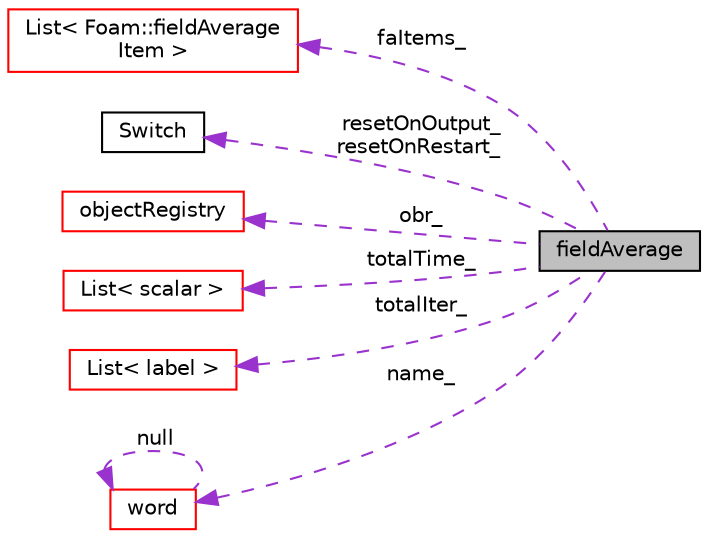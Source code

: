 digraph "fieldAverage"
{
  bgcolor="transparent";
  edge [fontname="Helvetica",fontsize="10",labelfontname="Helvetica",labelfontsize="10"];
  node [fontname="Helvetica",fontsize="10",shape=record];
  rankdir="LR";
  Node1 [label="fieldAverage",height=0.2,width=0.4,color="black", fillcolor="grey75", style="filled", fontcolor="black"];
  Node2 -> Node1 [dir="back",color="darkorchid3",fontsize="10",style="dashed",label=" faItems_" ,fontname="Helvetica"];
  Node2 [label="List\< Foam::fieldAverage\lItem \>",height=0.2,width=0.4,color="red",URL="$a01355.html"];
  Node3 -> Node1 [dir="back",color="darkorchid3",fontsize="10",style="dashed",label=" resetOnOutput_\nresetOnRestart_" ,fontname="Helvetica"];
  Node3 [label="Switch",height=0.2,width=0.4,color="black",URL="$a02504.html",tooltip="A simple wrapper around bool so that it can be read as a word: true/false, on/off, yes/no, y/n, t/f, or none. "];
  Node4 -> Node1 [dir="back",color="darkorchid3",fontsize="10",style="dashed",label=" obr_" ,fontname="Helvetica"];
  Node4 [label="objectRegistry",height=0.2,width=0.4,color="red",URL="$a01678.html",tooltip="Registry of regIOobjects. "];
  Node5 -> Node1 [dir="back",color="darkorchid3",fontsize="10",style="dashed",label=" totalTime_" ,fontname="Helvetica"];
  Node5 [label="List\< scalar \>",height=0.2,width=0.4,color="red",URL="$a01355.html"];
  Node6 -> Node1 [dir="back",color="darkorchid3",fontsize="10",style="dashed",label=" totalIter_" ,fontname="Helvetica"];
  Node6 [label="List\< label \>",height=0.2,width=0.4,color="red",URL="$a01355.html"];
  Node7 -> Node1 [dir="back",color="darkorchid3",fontsize="10",style="dashed",label=" name_" ,fontname="Helvetica"];
  Node7 [label="word",height=0.2,width=0.4,color="red",URL="$a02856.html",tooltip="A class for handling words, derived from string. "];
  Node7 -> Node7 [dir="back",color="darkorchid3",fontsize="10",style="dashed",label=" null" ,fontname="Helvetica"];
}

